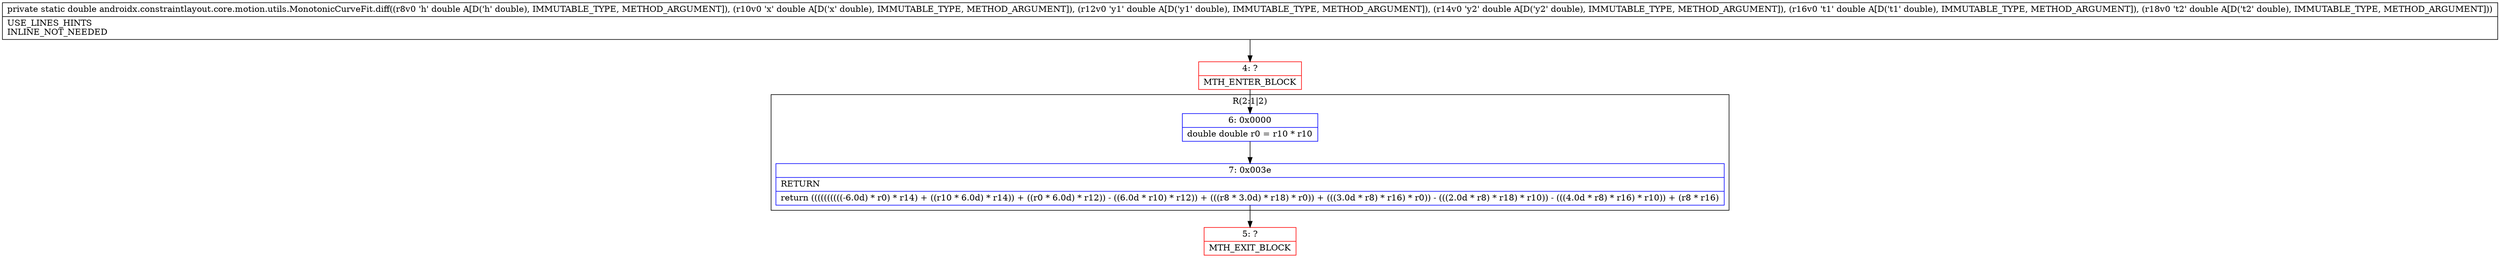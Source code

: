 digraph "CFG forandroidx.constraintlayout.core.motion.utils.MonotonicCurveFit.diff(DDDDDD)D" {
subgraph cluster_Region_1024320412 {
label = "R(2:1|2)";
node [shape=record,color=blue];
Node_6 [shape=record,label="{6\:\ 0x0000|double double r0 = r10 * r10\l}"];
Node_7 [shape=record,label="{7\:\ 0x003e|RETURN\l|return ((((((((((\-6.0d) * r0) * r14) + ((r10 * 6.0d) * r14)) + ((r0 * 6.0d) * r12)) \- ((6.0d * r10) * r12)) + (((r8 * 3.0d) * r18) * r0)) + (((3.0d * r8) * r16) * r0)) \- (((2.0d * r8) * r18) * r10)) \- (((4.0d * r8) * r16) * r10)) + (r8 * r16)\l}"];
}
Node_4 [shape=record,color=red,label="{4\:\ ?|MTH_ENTER_BLOCK\l}"];
Node_5 [shape=record,color=red,label="{5\:\ ?|MTH_EXIT_BLOCK\l}"];
MethodNode[shape=record,label="{private static double androidx.constraintlayout.core.motion.utils.MonotonicCurveFit.diff((r8v0 'h' double A[D('h' double), IMMUTABLE_TYPE, METHOD_ARGUMENT]), (r10v0 'x' double A[D('x' double), IMMUTABLE_TYPE, METHOD_ARGUMENT]), (r12v0 'y1' double A[D('y1' double), IMMUTABLE_TYPE, METHOD_ARGUMENT]), (r14v0 'y2' double A[D('y2' double), IMMUTABLE_TYPE, METHOD_ARGUMENT]), (r16v0 't1' double A[D('t1' double), IMMUTABLE_TYPE, METHOD_ARGUMENT]), (r18v0 't2' double A[D('t2' double), IMMUTABLE_TYPE, METHOD_ARGUMENT]))  | USE_LINES_HINTS\lINLINE_NOT_NEEDED\l}"];
MethodNode -> Node_4;Node_6 -> Node_7;
Node_7 -> Node_5;
Node_4 -> Node_6;
}

